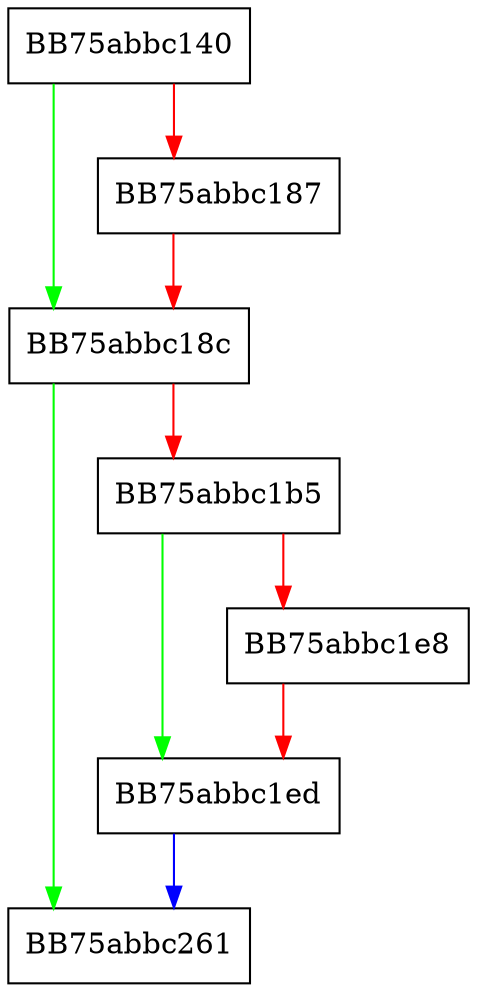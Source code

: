 digraph x64_microcode {
  node [shape="box"];
  graph [splines=ortho];
  BB75abbc140 -> BB75abbc18c [color="green"];
  BB75abbc140 -> BB75abbc187 [color="red"];
  BB75abbc187 -> BB75abbc18c [color="red"];
  BB75abbc18c -> BB75abbc261 [color="green"];
  BB75abbc18c -> BB75abbc1b5 [color="red"];
  BB75abbc1b5 -> BB75abbc1ed [color="green"];
  BB75abbc1b5 -> BB75abbc1e8 [color="red"];
  BB75abbc1e8 -> BB75abbc1ed [color="red"];
  BB75abbc1ed -> BB75abbc261 [color="blue"];
}